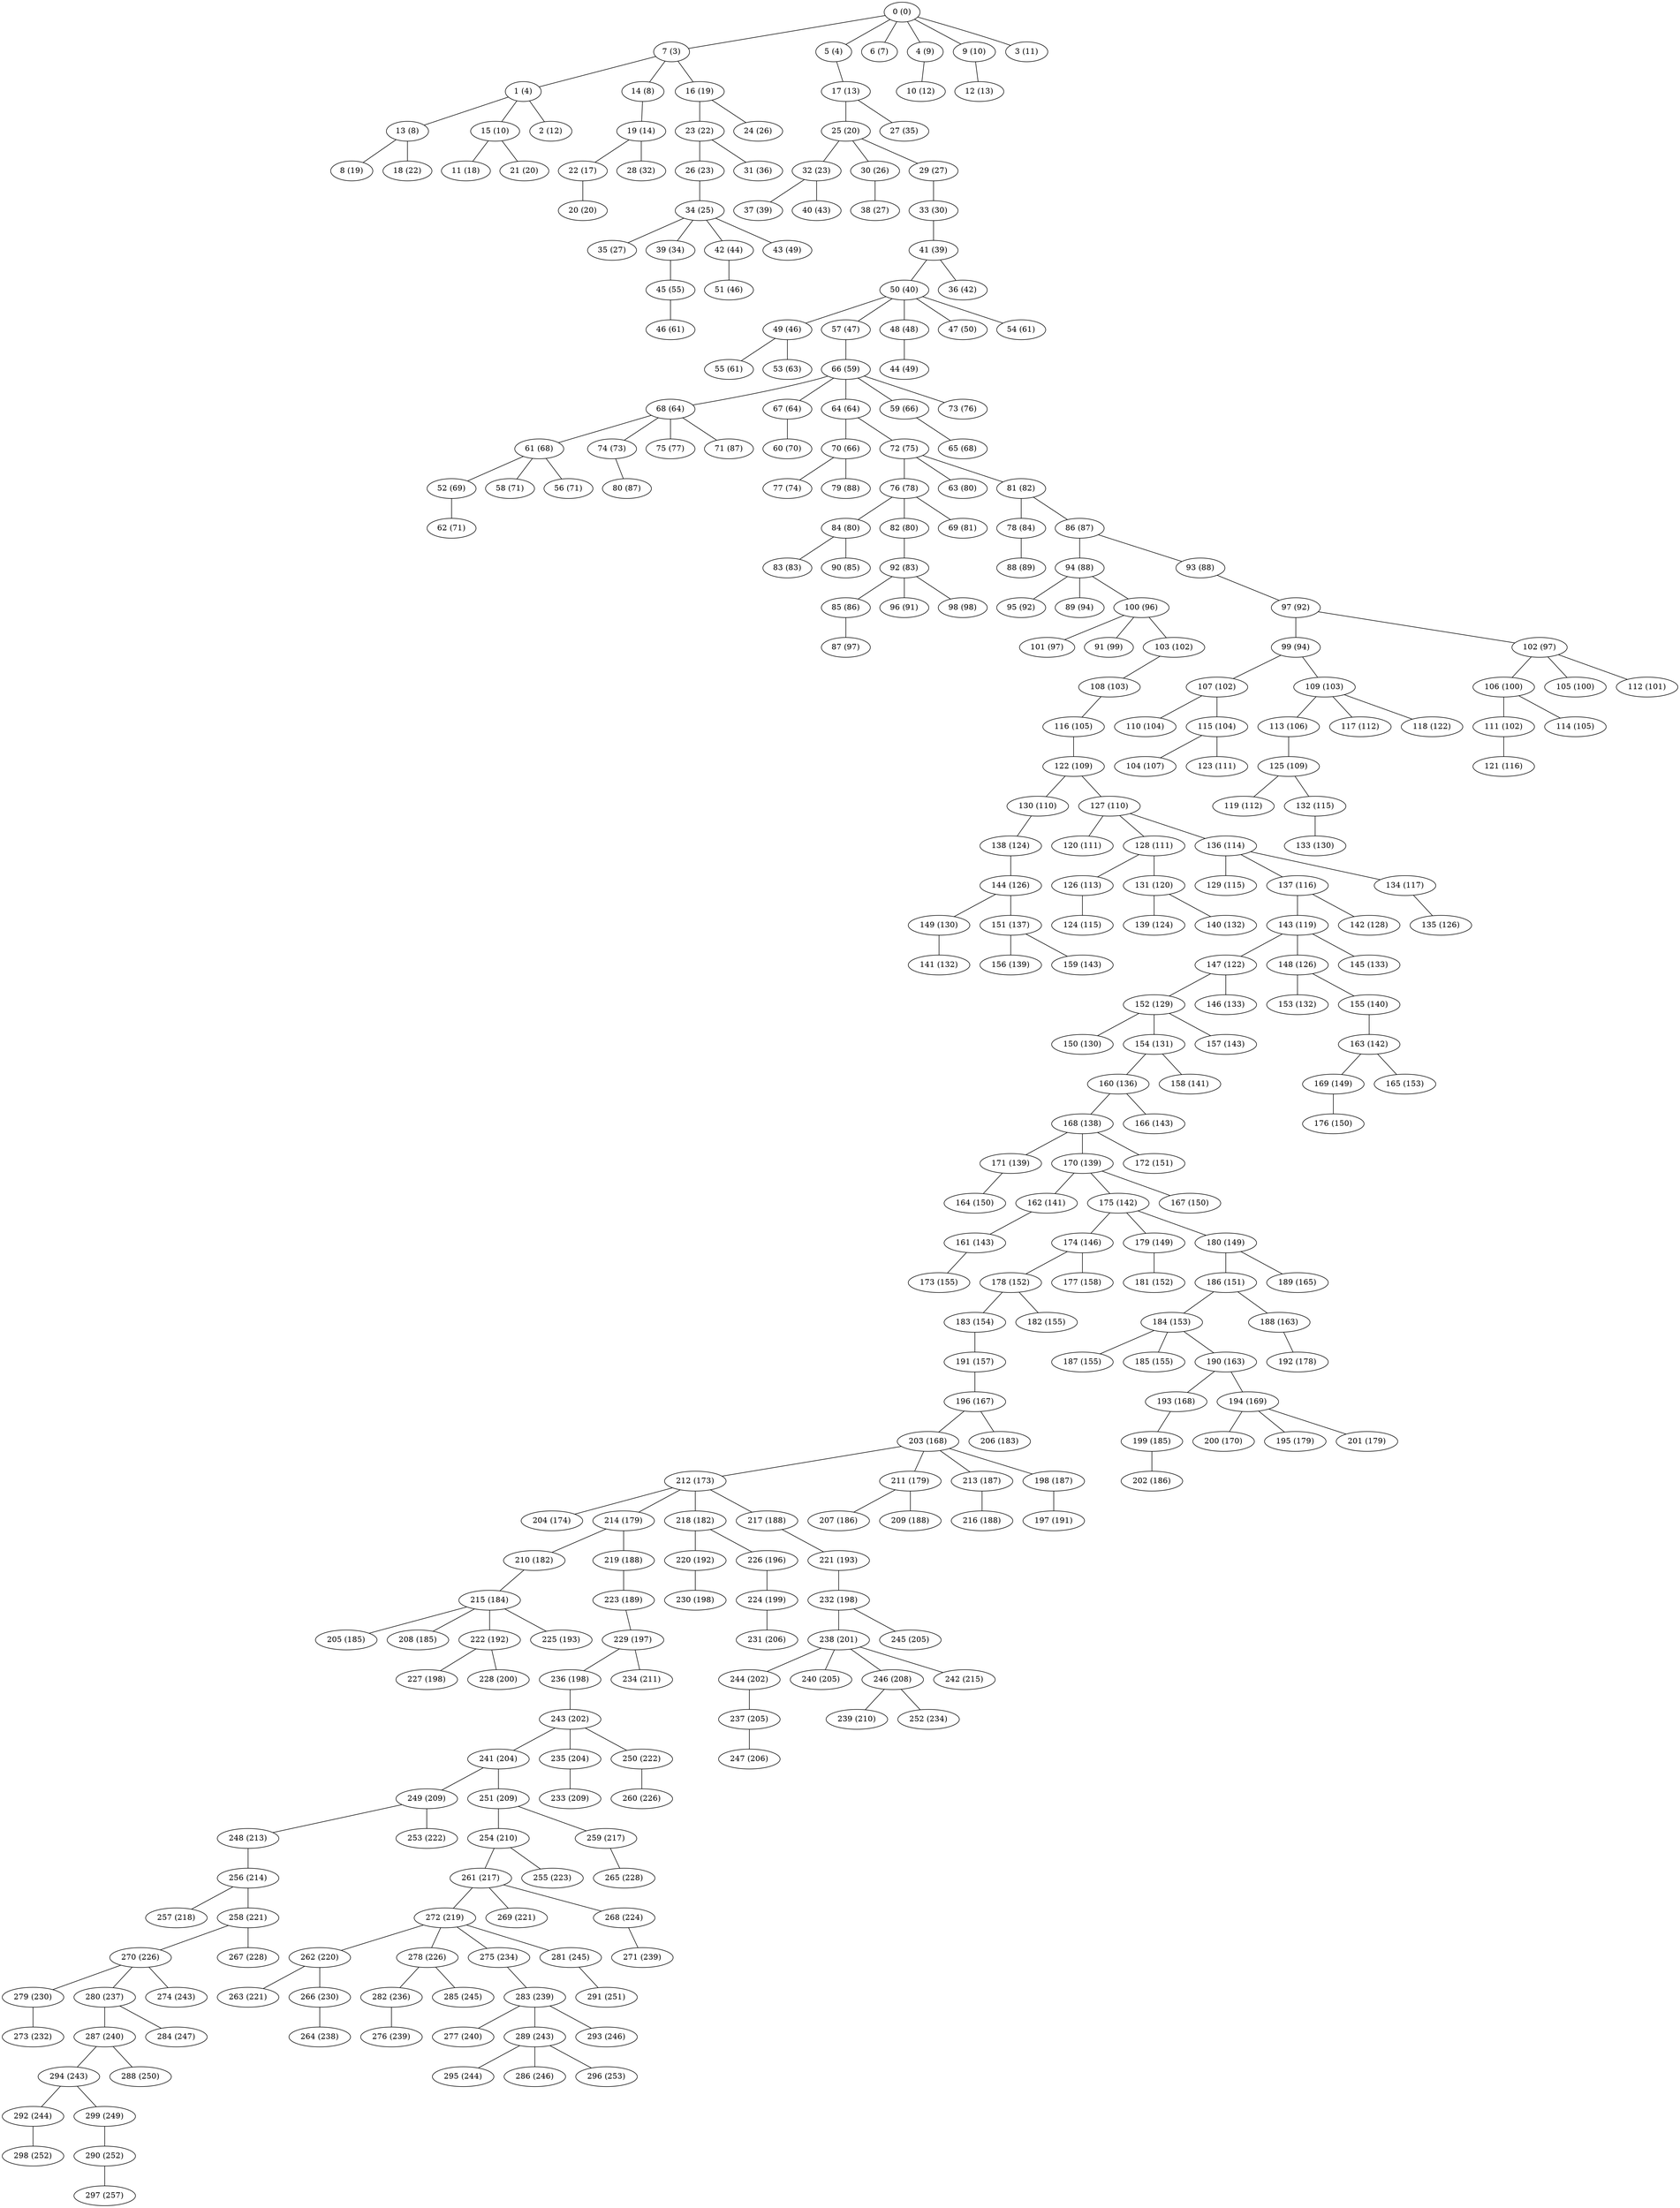 graph grafoBarabasi_300_13_Dijkstra  {
"0 (0)";
"7 (3)";
"5 (4)";
"1 (4)";
"6 (7)";
"14 (8)";
"13 (8)";
"4 (9)";
"9 (10)";
"15 (10)";
"3 (11)";
"2 (12)";
"10 (12)";
"12 (13)";
"17 (13)";
"19 (14)";
"22 (17)";
"11 (18)";
"16 (19)";
"8 (19)";
"20 (20)";
"21 (20)";
"25 (20)";
"18 (22)";
"23 (22)";
"32 (23)";
"26 (23)";
"34 (25)";
"30 (26)";
"24 (26)";
"38 (27)";
"29 (27)";
"35 (27)";
"33 (30)";
"28 (32)";
"39 (34)";
"27 (35)";
"31 (36)";
"41 (39)";
"37 (39)";
"50 (40)";
"36 (42)";
"40 (43)";
"42 (44)";
"49 (46)";
"51 (46)";
"57 (47)";
"48 (48)";
"44 (49)";
"43 (49)";
"47 (50)";
"45 (55)";
"66 (59)";
"54 (61)";
"46 (61)";
"55 (61)";
"53 (63)";
"68 (64)";
"67 (64)";
"64 (64)";
"70 (66)";
"59 (66)";
"65 (68)";
"61 (68)";
"52 (69)";
"60 (70)";
"62 (71)";
"58 (71)";
"56 (71)";
"74 (73)";
"77 (74)";
"72 (75)";
"73 (76)";
"75 (77)";
"76 (78)";
"84 (80)";
"82 (80)";
"63 (80)";
"69 (81)";
"81 (82)";
"92 (83)";
"83 (83)";
"78 (84)";
"90 (85)";
"85 (86)";
"71 (87)";
"86 (87)";
"80 (87)";
"79 (88)";
"94 (88)";
"93 (88)";
"88 (89)";
"96 (91)";
"97 (92)";
"95 (92)";
"99 (94)";
"89 (94)";
"100 (96)";
"101 (97)";
"102 (97)";
"87 (97)";
"98 (98)";
"91 (99)";
"106 (100)";
"105 (100)";
"112 (101)";
"111 (102)";
"103 (102)";
"107 (102)";
"108 (103)";
"109 (103)";
"110 (104)";
"115 (104)";
"116 (105)";
"114 (105)";
"113 (106)";
"104 (107)";
"125 (109)";
"122 (109)";
"130 (110)";
"127 (110)";
"120 (111)";
"123 (111)";
"128 (111)";
"119 (112)";
"117 (112)";
"126 (113)";
"136 (114)";
"124 (115)";
"132 (115)";
"129 (115)";
"137 (116)";
"121 (116)";
"134 (117)";
"143 (119)";
"131 (120)";
"147 (122)";
"118 (122)";
"138 (124)";
"139 (124)";
"144 (126)";
"148 (126)";
"135 (126)";
"142 (128)";
"152 (129)";
"149 (130)";
"133 (130)";
"150 (130)";
"154 (131)";
"153 (132)";
"140 (132)";
"141 (132)";
"145 (133)";
"146 (133)";
"160 (136)";
"151 (137)";
"168 (138)";
"171 (139)";
"170 (139)";
"156 (139)";
"155 (140)";
"162 (141)";
"158 (141)";
"163 (142)";
"175 (142)";
"161 (143)";
"157 (143)";
"159 (143)";
"166 (143)";
"174 (146)";
"169 (149)";
"179 (149)";
"180 (149)";
"164 (150)";
"176 (150)";
"167 (150)";
"172 (151)";
"186 (151)";
"178 (152)";
"181 (152)";
"165 (153)";
"184 (153)";
"183 (154)";
"173 (155)";
"187 (155)";
"185 (155)";
"182 (155)";
"191 (157)";
"177 (158)";
"190 (163)";
"188 (163)";
"189 (165)";
"196 (167)";
"203 (168)";
"193 (168)";
"194 (169)";
"200 (170)";
"212 (173)";
"204 (174)";
"192 (178)";
"214 (179)";
"211 (179)";
"195 (179)";
"201 (179)";
"218 (182)";
"210 (182)";
"206 (183)";
"215 (184)";
"205 (185)";
"199 (185)";
"208 (185)";
"202 (186)";
"207 (186)";
"213 (187)";
"198 (187)";
"219 (188)";
"216 (188)";
"209 (188)";
"217 (188)";
"223 (189)";
"197 (191)";
"222 (192)";
"220 (192)";
"221 (193)";
"225 (193)";
"226 (196)";
"229 (197)";
"236 (198)";
"232 (198)";
"230 (198)";
"227 (198)";
"224 (199)";
"228 (200)";
"238 (201)";
"244 (202)";
"243 (202)";
"241 (204)";
"235 (204)";
"237 (205)";
"240 (205)";
"245 (205)";
"231 (206)";
"247 (206)";
"246 (208)";
"249 (209)";
"233 (209)";
"251 (209)";
"254 (210)";
"239 (210)";
"234 (211)";
"248 (213)";
"256 (214)";
"242 (215)";
"259 (217)";
"261 (217)";
"257 (218)";
"272 (219)";
"262 (220)";
"263 (221)";
"269 (221)";
"258 (221)";
"250 (222)";
"253 (222)";
"255 (223)";
"268 (224)";
"260 (226)";
"270 (226)";
"278 (226)";
"265 (228)";
"267 (228)";
"279 (230)";
"266 (230)";
"273 (232)";
"275 (234)";
"252 (234)";
"282 (236)";
"280 (237)";
"264 (238)";
"271 (239)";
"276 (239)";
"283 (239)";
"287 (240)";
"277 (240)";
"294 (243)";
"289 (243)";
"274 (243)";
"292 (244)";
"295 (244)";
"285 (245)";
"281 (245)";
"293 (246)";
"286 (246)";
"284 (247)";
"299 (249)";
"288 (250)";
"291 (251)";
"298 (252)";
"290 (252)";
"296 (253)";
"297 (257)";
"0 (0)" -- "7 (3)";
"0 (0)" -- "5 (4)";
"7 (3)" -- "1 (4)";
"0 (0)" -- "6 (7)";
"7 (3)" -- "14 (8)";
"1 (4)" -- "13 (8)";
"0 (0)" -- "4 (9)";
"0 (0)" -- "9 (10)";
"1 (4)" -- "15 (10)";
"0 (0)" -- "3 (11)";
"1 (4)" -- "2 (12)";
"4 (9)" -- "10 (12)";
"9 (10)" -- "12 (13)";
"5 (4)" -- "17 (13)";
"14 (8)" -- "19 (14)";
"19 (14)" -- "22 (17)";
"15 (10)" -- "11 (18)";
"7 (3)" -- "16 (19)";
"13 (8)" -- "8 (19)";
"22 (17)" -- "20 (20)";
"15 (10)" -- "21 (20)";
"17 (13)" -- "25 (20)";
"13 (8)" -- "18 (22)";
"16 (19)" -- "23 (22)";
"25 (20)" -- "32 (23)";
"23 (22)" -- "26 (23)";
"26 (23)" -- "34 (25)";
"25 (20)" -- "30 (26)";
"16 (19)" -- "24 (26)";
"30 (26)" -- "38 (27)";
"25 (20)" -- "29 (27)";
"34 (25)" -- "35 (27)";
"29 (27)" -- "33 (30)";
"19 (14)" -- "28 (32)";
"34 (25)" -- "39 (34)";
"17 (13)" -- "27 (35)";
"23 (22)" -- "31 (36)";
"33 (30)" -- "41 (39)";
"32 (23)" -- "37 (39)";
"41 (39)" -- "50 (40)";
"41 (39)" -- "36 (42)";
"32 (23)" -- "40 (43)";
"34 (25)" -- "42 (44)";
"50 (40)" -- "49 (46)";
"42 (44)" -- "51 (46)";
"50 (40)" -- "57 (47)";
"50 (40)" -- "48 (48)";
"48 (48)" -- "44 (49)";
"34 (25)" -- "43 (49)";
"50 (40)" -- "47 (50)";
"39 (34)" -- "45 (55)";
"57 (47)" -- "66 (59)";
"50 (40)" -- "54 (61)";
"45 (55)" -- "46 (61)";
"49 (46)" -- "55 (61)";
"49 (46)" -- "53 (63)";
"66 (59)" -- "68 (64)";
"66 (59)" -- "67 (64)";
"66 (59)" -- "64 (64)";
"64 (64)" -- "70 (66)";
"66 (59)" -- "59 (66)";
"59 (66)" -- "65 (68)";
"68 (64)" -- "61 (68)";
"61 (68)" -- "52 (69)";
"67 (64)" -- "60 (70)";
"52 (69)" -- "62 (71)";
"61 (68)" -- "58 (71)";
"61 (68)" -- "56 (71)";
"68 (64)" -- "74 (73)";
"70 (66)" -- "77 (74)";
"64 (64)" -- "72 (75)";
"66 (59)" -- "73 (76)";
"68 (64)" -- "75 (77)";
"72 (75)" -- "76 (78)";
"76 (78)" -- "84 (80)";
"76 (78)" -- "82 (80)";
"72 (75)" -- "63 (80)";
"76 (78)" -- "69 (81)";
"72 (75)" -- "81 (82)";
"82 (80)" -- "92 (83)";
"84 (80)" -- "83 (83)";
"81 (82)" -- "78 (84)";
"84 (80)" -- "90 (85)";
"92 (83)" -- "85 (86)";
"68 (64)" -- "71 (87)";
"81 (82)" -- "86 (87)";
"74 (73)" -- "80 (87)";
"70 (66)" -- "79 (88)";
"86 (87)" -- "94 (88)";
"86 (87)" -- "93 (88)";
"78 (84)" -- "88 (89)";
"92 (83)" -- "96 (91)";
"93 (88)" -- "97 (92)";
"94 (88)" -- "95 (92)";
"97 (92)" -- "99 (94)";
"94 (88)" -- "89 (94)";
"94 (88)" -- "100 (96)";
"100 (96)" -- "101 (97)";
"97 (92)" -- "102 (97)";
"85 (86)" -- "87 (97)";
"92 (83)" -- "98 (98)";
"100 (96)" -- "91 (99)";
"102 (97)" -- "106 (100)";
"102 (97)" -- "105 (100)";
"102 (97)" -- "112 (101)";
"106 (100)" -- "111 (102)";
"100 (96)" -- "103 (102)";
"99 (94)" -- "107 (102)";
"103 (102)" -- "108 (103)";
"99 (94)" -- "109 (103)";
"107 (102)" -- "110 (104)";
"107 (102)" -- "115 (104)";
"108 (103)" -- "116 (105)";
"106 (100)" -- "114 (105)";
"109 (103)" -- "113 (106)";
"115 (104)" -- "104 (107)";
"113 (106)" -- "125 (109)";
"116 (105)" -- "122 (109)";
"122 (109)" -- "130 (110)";
"122 (109)" -- "127 (110)";
"127 (110)" -- "120 (111)";
"115 (104)" -- "123 (111)";
"127 (110)" -- "128 (111)";
"125 (109)" -- "119 (112)";
"109 (103)" -- "117 (112)";
"128 (111)" -- "126 (113)";
"127 (110)" -- "136 (114)";
"126 (113)" -- "124 (115)";
"125 (109)" -- "132 (115)";
"136 (114)" -- "129 (115)";
"136 (114)" -- "137 (116)";
"111 (102)" -- "121 (116)";
"136 (114)" -- "134 (117)";
"137 (116)" -- "143 (119)";
"128 (111)" -- "131 (120)";
"143 (119)" -- "147 (122)";
"109 (103)" -- "118 (122)";
"130 (110)" -- "138 (124)";
"131 (120)" -- "139 (124)";
"138 (124)" -- "144 (126)";
"143 (119)" -- "148 (126)";
"134 (117)" -- "135 (126)";
"137 (116)" -- "142 (128)";
"147 (122)" -- "152 (129)";
"144 (126)" -- "149 (130)";
"132 (115)" -- "133 (130)";
"152 (129)" -- "150 (130)";
"152 (129)" -- "154 (131)";
"148 (126)" -- "153 (132)";
"131 (120)" -- "140 (132)";
"149 (130)" -- "141 (132)";
"143 (119)" -- "145 (133)";
"147 (122)" -- "146 (133)";
"154 (131)" -- "160 (136)";
"144 (126)" -- "151 (137)";
"160 (136)" -- "168 (138)";
"168 (138)" -- "171 (139)";
"168 (138)" -- "170 (139)";
"151 (137)" -- "156 (139)";
"148 (126)" -- "155 (140)";
"170 (139)" -- "162 (141)";
"154 (131)" -- "158 (141)";
"155 (140)" -- "163 (142)";
"170 (139)" -- "175 (142)";
"162 (141)" -- "161 (143)";
"152 (129)" -- "157 (143)";
"151 (137)" -- "159 (143)";
"160 (136)" -- "166 (143)";
"175 (142)" -- "174 (146)";
"163 (142)" -- "169 (149)";
"175 (142)" -- "179 (149)";
"175 (142)" -- "180 (149)";
"171 (139)" -- "164 (150)";
"169 (149)" -- "176 (150)";
"170 (139)" -- "167 (150)";
"168 (138)" -- "172 (151)";
"180 (149)" -- "186 (151)";
"174 (146)" -- "178 (152)";
"179 (149)" -- "181 (152)";
"163 (142)" -- "165 (153)";
"186 (151)" -- "184 (153)";
"178 (152)" -- "183 (154)";
"161 (143)" -- "173 (155)";
"184 (153)" -- "187 (155)";
"184 (153)" -- "185 (155)";
"178 (152)" -- "182 (155)";
"183 (154)" -- "191 (157)";
"174 (146)" -- "177 (158)";
"184 (153)" -- "190 (163)";
"186 (151)" -- "188 (163)";
"180 (149)" -- "189 (165)";
"191 (157)" -- "196 (167)";
"196 (167)" -- "203 (168)";
"190 (163)" -- "193 (168)";
"190 (163)" -- "194 (169)";
"194 (169)" -- "200 (170)";
"203 (168)" -- "212 (173)";
"212 (173)" -- "204 (174)";
"188 (163)" -- "192 (178)";
"212 (173)" -- "214 (179)";
"203 (168)" -- "211 (179)";
"194 (169)" -- "195 (179)";
"194 (169)" -- "201 (179)";
"212 (173)" -- "218 (182)";
"214 (179)" -- "210 (182)";
"196 (167)" -- "206 (183)";
"210 (182)" -- "215 (184)";
"215 (184)" -- "205 (185)";
"193 (168)" -- "199 (185)";
"215 (184)" -- "208 (185)";
"199 (185)" -- "202 (186)";
"211 (179)" -- "207 (186)";
"203 (168)" -- "213 (187)";
"203 (168)" -- "198 (187)";
"214 (179)" -- "219 (188)";
"213 (187)" -- "216 (188)";
"211 (179)" -- "209 (188)";
"212 (173)" -- "217 (188)";
"219 (188)" -- "223 (189)";
"198 (187)" -- "197 (191)";
"215 (184)" -- "222 (192)";
"218 (182)" -- "220 (192)";
"217 (188)" -- "221 (193)";
"215 (184)" -- "225 (193)";
"218 (182)" -- "226 (196)";
"223 (189)" -- "229 (197)";
"229 (197)" -- "236 (198)";
"221 (193)" -- "232 (198)";
"220 (192)" -- "230 (198)";
"222 (192)" -- "227 (198)";
"226 (196)" -- "224 (199)";
"222 (192)" -- "228 (200)";
"232 (198)" -- "238 (201)";
"238 (201)" -- "244 (202)";
"236 (198)" -- "243 (202)";
"243 (202)" -- "241 (204)";
"243 (202)" -- "235 (204)";
"244 (202)" -- "237 (205)";
"238 (201)" -- "240 (205)";
"232 (198)" -- "245 (205)";
"224 (199)" -- "231 (206)";
"237 (205)" -- "247 (206)";
"238 (201)" -- "246 (208)";
"241 (204)" -- "249 (209)";
"235 (204)" -- "233 (209)";
"241 (204)" -- "251 (209)";
"251 (209)" -- "254 (210)";
"246 (208)" -- "239 (210)";
"229 (197)" -- "234 (211)";
"249 (209)" -- "248 (213)";
"248 (213)" -- "256 (214)";
"238 (201)" -- "242 (215)";
"251 (209)" -- "259 (217)";
"254 (210)" -- "261 (217)";
"256 (214)" -- "257 (218)";
"261 (217)" -- "272 (219)";
"272 (219)" -- "262 (220)";
"262 (220)" -- "263 (221)";
"261 (217)" -- "269 (221)";
"256 (214)" -- "258 (221)";
"243 (202)" -- "250 (222)";
"249 (209)" -- "253 (222)";
"254 (210)" -- "255 (223)";
"261 (217)" -- "268 (224)";
"250 (222)" -- "260 (226)";
"258 (221)" -- "270 (226)";
"272 (219)" -- "278 (226)";
"259 (217)" -- "265 (228)";
"258 (221)" -- "267 (228)";
"270 (226)" -- "279 (230)";
"262 (220)" -- "266 (230)";
"279 (230)" -- "273 (232)";
"272 (219)" -- "275 (234)";
"246 (208)" -- "252 (234)";
"278 (226)" -- "282 (236)";
"270 (226)" -- "280 (237)";
"266 (230)" -- "264 (238)";
"268 (224)" -- "271 (239)";
"282 (236)" -- "276 (239)";
"275 (234)" -- "283 (239)";
"280 (237)" -- "287 (240)";
"283 (239)" -- "277 (240)";
"287 (240)" -- "294 (243)";
"283 (239)" -- "289 (243)";
"270 (226)" -- "274 (243)";
"294 (243)" -- "292 (244)";
"289 (243)" -- "295 (244)";
"278 (226)" -- "285 (245)";
"272 (219)" -- "281 (245)";
"283 (239)" -- "293 (246)";
"289 (243)" -- "286 (246)";
"280 (237)" -- "284 (247)";
"294 (243)" -- "299 (249)";
"287 (240)" -- "288 (250)";
"281 (245)" -- "291 (251)";
"292 (244)" -- "298 (252)";
"299 (249)" -- "290 (252)";
"289 (243)" -- "296 (253)";
"290 (252)" -- "297 (257)";
}